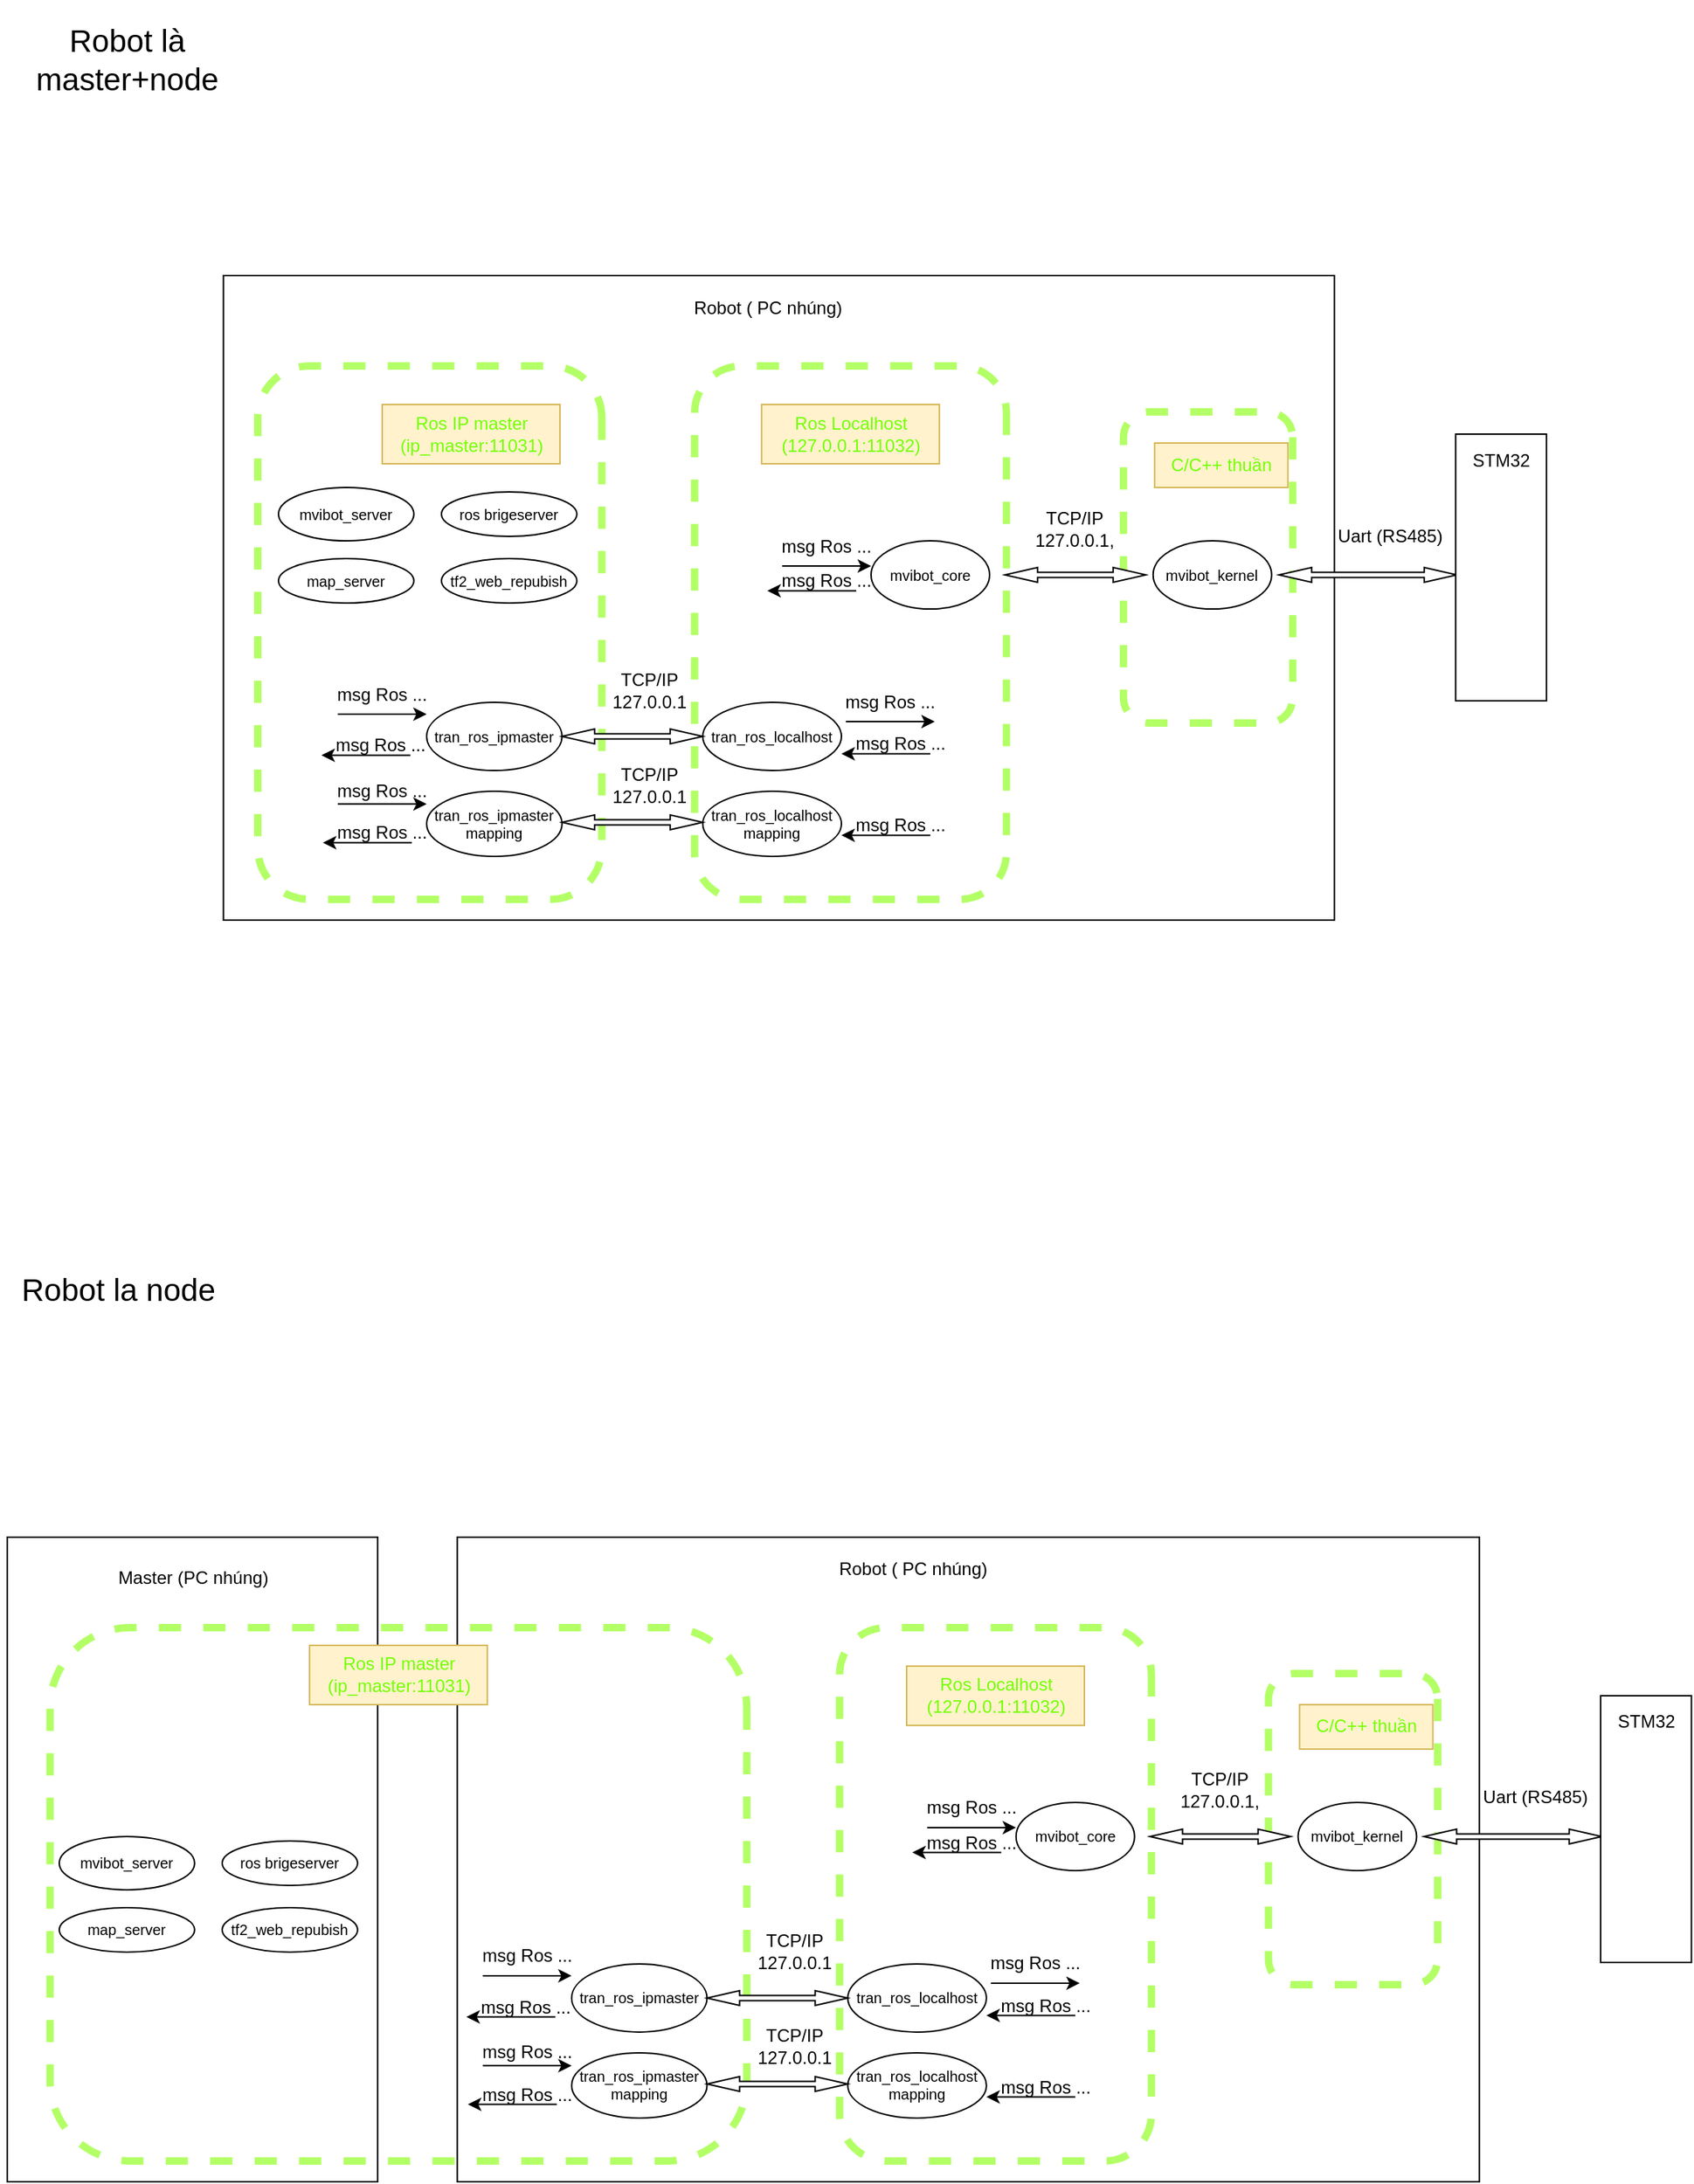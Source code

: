 <mxfile version="22.1.2" type="device" pages="2">
  <diagram id="C5RBs43oDa-KdzZeNtuy" name="Robot is master">
    <mxGraphModel dx="3405" dy="2108" grid="1" gridSize="10" guides="1" tooltips="1" connect="1" arrows="1" fold="1" page="1" pageScale="1" pageWidth="1169" pageHeight="827" math="0" shadow="0">
      <root>
        <mxCell id="WIyWlLk6GJQsqaUBKTNV-0" />
        <mxCell id="WIyWlLk6GJQsqaUBKTNV-1" parent="WIyWlLk6GJQsqaUBKTNV-0" />
        <mxCell id="A7DqoRrFrYl0_UbbP-JG-174" value="" style="rounded=0;whiteSpace=wrap;html=1;rotation=-90;movable=1;resizable=1;rotatable=1;deletable=1;editable=1;locked=0;connectable=1;" vertex="1" parent="WIyWlLk6GJQsqaUBKTNV-1">
          <mxGeometry x="-77.6" y="1139.97" width="435" height="250" as="geometry" />
        </mxCell>
        <mxCell id="A7DqoRrFrYl0_UbbP-JG-15" value="" style="rounded=0;whiteSpace=wrap;html=1;rotation=-90;movable=1;resizable=1;rotatable=1;deletable=1;editable=1;locked=0;connectable=1;" vertex="1" parent="WIyWlLk6GJQsqaUBKTNV-1">
          <mxGeometry x="318.29" y="38.53" width="435" height="749.94" as="geometry" />
        </mxCell>
        <mxCell id="Bcmlp1sPTo-DiIWaO48T-1" value="Robot ( PC nhúng)" style="text;html=1;align=center;verticalAlign=middle;resizable=0;points=[];autosize=1;strokeColor=none;fillColor=none;" parent="WIyWlLk6GJQsqaUBKTNV-1" vertex="1">
          <mxGeometry x="468" y="202.5" width="120" height="30" as="geometry" />
        </mxCell>
        <mxCell id="w5N3LSf2eEZXjczciKqp-0" value="" style="rounded=1;whiteSpace=wrap;html=1;strokeColor=#B3FF66;strokeWidth=5;dashed=1;rotation=90;" parent="WIyWlLk6GJQsqaUBKTNV-1" vertex="1">
          <mxGeometry x="404.13" y="331.75" width="360" height="210.5" as="geometry" />
        </mxCell>
        <mxCell id="w5N3LSf2eEZXjczciKqp-1" value="Ros Localhost&lt;br&gt;(127.0.0.1:11032)" style="text;html=1;align=center;verticalAlign=middle;resizable=0;points=[];autosize=1;strokeColor=#d6b656;fillColor=#fff2cc;fontColor=#73ff00;" parent="WIyWlLk6GJQsqaUBKTNV-1" vertex="1">
          <mxGeometry x="524.13" y="283" width="120" height="40" as="geometry" />
        </mxCell>
        <mxCell id="w5N3LSf2eEZXjczciKqp-2" value="tran_ros_localhost" style="ellipse;whiteSpace=wrap;html=1;fontSize=10;" parent="WIyWlLk6GJQsqaUBKTNV-1" vertex="1">
          <mxGeometry x="484.38" y="484" width="93.62" height="46" as="geometry" />
        </mxCell>
        <mxCell id="A7DqoRrFrYl0_UbbP-JG-0" value="mvibot_core" style="ellipse;whiteSpace=wrap;html=1;fontSize=10;" vertex="1" parent="WIyWlLk6GJQsqaUBKTNV-1">
          <mxGeometry x="598" y="375" width="80" height="46" as="geometry" />
        </mxCell>
        <mxCell id="A7DqoRrFrYl0_UbbP-JG-1" value="" style="rounded=1;whiteSpace=wrap;html=1;strokeColor=#B3FF66;strokeWidth=5;dashed=1;rotation=90;" vertex="1" parent="WIyWlLk6GJQsqaUBKTNV-1">
          <mxGeometry x="720.51" y="335.87" width="210" height="114.25" as="geometry" />
        </mxCell>
        <mxCell id="A7DqoRrFrYl0_UbbP-JG-2" value="mvibot_kernel" style="ellipse;whiteSpace=wrap;html=1;fontSize=10;" vertex="1" parent="WIyWlLk6GJQsqaUBKTNV-1">
          <mxGeometry x="788.38" y="375" width="80" height="46" as="geometry" />
        </mxCell>
        <mxCell id="A7DqoRrFrYl0_UbbP-JG-3" value="C/C++ thuần" style="text;html=1;align=center;verticalAlign=middle;resizable=0;points=[];autosize=1;strokeColor=#d6b656;fillColor=#fff2cc;fontColor=#73ff00;" vertex="1" parent="WIyWlLk6GJQsqaUBKTNV-1">
          <mxGeometry x="789.38" y="309" width="90" height="30" as="geometry" />
        </mxCell>
        <mxCell id="A7DqoRrFrYl0_UbbP-JG-4" value="" style="html=1;shadow=0;dashed=0;align=center;verticalAlign=middle;shape=mxgraph.arrows2.twoWayArrow;dy=0.65;dx=22;" vertex="1" parent="WIyWlLk6GJQsqaUBKTNV-1">
          <mxGeometry x="688.38" y="393" width="95" height="10" as="geometry" />
        </mxCell>
        <mxCell id="A7DqoRrFrYl0_UbbP-JG-6" value="TCP/IP&lt;br&gt;127.0.0.1," style="text;html=1;align=center;verticalAlign=middle;resizable=0;points=[];autosize=1;strokeColor=none;fillColor=none;" vertex="1" parent="WIyWlLk6GJQsqaUBKTNV-1">
          <mxGeometry x="695.38" y="347" width="80" height="40" as="geometry" />
        </mxCell>
        <mxCell id="A7DqoRrFrYl0_UbbP-JG-7" value="" style="html=1;shadow=0;dashed=0;align=center;verticalAlign=middle;shape=mxgraph.arrows2.twoWayArrow;dy=0.65;dx=22;" vertex="1" parent="WIyWlLk6GJQsqaUBKTNV-1">
          <mxGeometry x="873.38" y="393" width="120" height="10" as="geometry" />
        </mxCell>
        <mxCell id="A7DqoRrFrYl0_UbbP-JG-9" value="Uart (RS485)" style="text;html=1;align=center;verticalAlign=middle;resizable=0;points=[];autosize=1;strokeColor=none;fillColor=none;" vertex="1" parent="WIyWlLk6GJQsqaUBKTNV-1">
          <mxGeometry x="903.38" y="357" width="90" height="30" as="geometry" />
        </mxCell>
        <mxCell id="A7DqoRrFrYl0_UbbP-JG-11" value="" style="rounded=0;whiteSpace=wrap;html=1;rotation=-90;" vertex="1" parent="WIyWlLk6GJQsqaUBKTNV-1">
          <mxGeometry x="933.26" y="362.36" width="180" height="61.26" as="geometry" />
        </mxCell>
        <mxCell id="A7DqoRrFrYl0_UbbP-JG-10" value="STM32" style="text;html=1;align=center;verticalAlign=middle;resizable=0;points=[];autosize=1;strokeColor=none;fillColor=none;" vertex="1" parent="WIyWlLk6GJQsqaUBKTNV-1">
          <mxGeometry x="993.26" y="305.87" width="60" height="30" as="geometry" />
        </mxCell>
        <mxCell id="A7DqoRrFrYl0_UbbP-JG-17" value="" style="rounded=1;whiteSpace=wrap;html=1;strokeColor=#B3FF66;strokeWidth=5;dashed=1;rotation=90;" vertex="1" parent="WIyWlLk6GJQsqaUBKTNV-1">
          <mxGeometry x="120.13" y="320.88" width="360" height="232.25" as="geometry" />
        </mxCell>
        <mxCell id="A7DqoRrFrYl0_UbbP-JG-18" value="Ros IP master&lt;br&gt;(ip_master:11031)" style="text;html=1;align=center;verticalAlign=middle;resizable=0;points=[];autosize=1;strokeColor=#d6b656;fillColor=#fff2cc;fontColor=#73ff00;" vertex="1" parent="WIyWlLk6GJQsqaUBKTNV-1">
          <mxGeometry x="268" y="283" width="120" height="40" as="geometry" />
        </mxCell>
        <mxCell id="A7DqoRrFrYl0_UbbP-JG-19" value="tran_ros_ipmaster" style="ellipse;whiteSpace=wrap;html=1;fontSize=10;" vertex="1" parent="WIyWlLk6GJQsqaUBKTNV-1">
          <mxGeometry x="298" y="484" width="91.38" height="46" as="geometry" />
        </mxCell>
        <mxCell id="A7DqoRrFrYl0_UbbP-JG-20" value="" style="html=1;shadow=0;dashed=0;align=center;verticalAlign=middle;shape=mxgraph.arrows2.twoWayArrow;dy=0.65;dx=22;" vertex="1" parent="WIyWlLk6GJQsqaUBKTNV-1">
          <mxGeometry x="389.38" y="502" width="95" height="10" as="geometry" />
        </mxCell>
        <mxCell id="A7DqoRrFrYl0_UbbP-JG-21" value="TCP/IP&lt;br&gt;127.0.0.1" style="text;html=1;align=center;verticalAlign=middle;resizable=0;points=[];autosize=1;strokeColor=none;fillColor=none;" vertex="1" parent="WIyWlLk6GJQsqaUBKTNV-1">
          <mxGeometry x="413" y="456" width="70" height="40" as="geometry" />
        </mxCell>
        <mxCell id="A7DqoRrFrYl0_UbbP-JG-25" value="tran_ros_localhost&lt;br&gt;mapping" style="ellipse;whiteSpace=wrap;html=1;fontSize=10;" vertex="1" parent="WIyWlLk6GJQsqaUBKTNV-1">
          <mxGeometry x="484.38" y="544" width="93.62" height="44" as="geometry" />
        </mxCell>
        <mxCell id="A7DqoRrFrYl0_UbbP-JG-26" value="tran_ros_ipmaster&lt;br&gt;mapping" style="ellipse;whiteSpace=wrap;html=1;fontSize=10;" vertex="1" parent="WIyWlLk6GJQsqaUBKTNV-1">
          <mxGeometry x="298" y="544" width="91.38" height="44" as="geometry" />
        </mxCell>
        <mxCell id="A7DqoRrFrYl0_UbbP-JG-27" value="" style="html=1;shadow=0;dashed=0;align=center;verticalAlign=middle;shape=mxgraph.arrows2.twoWayArrow;dy=0.65;dx=22;" vertex="1" parent="WIyWlLk6GJQsqaUBKTNV-1">
          <mxGeometry x="389.38" y="560" width="95" height="10" as="geometry" />
        </mxCell>
        <mxCell id="A7DqoRrFrYl0_UbbP-JG-28" value="TCP/IP&lt;br&gt;127.0.0.1" style="text;html=1;align=center;verticalAlign=middle;resizable=0;points=[];autosize=1;strokeColor=none;fillColor=none;" vertex="1" parent="WIyWlLk6GJQsqaUBKTNV-1">
          <mxGeometry x="413" y="520" width="70" height="40" as="geometry" />
        </mxCell>
        <mxCell id="A7DqoRrFrYl0_UbbP-JG-29" value="mvibot_server" style="ellipse;whiteSpace=wrap;html=1;fontSize=10;" vertex="1" parent="WIyWlLk6GJQsqaUBKTNV-1">
          <mxGeometry x="198" y="339" width="91.38" height="36" as="geometry" />
        </mxCell>
        <mxCell id="A7DqoRrFrYl0_UbbP-JG-30" value="map_server" style="ellipse;whiteSpace=wrap;html=1;fontSize=10;" vertex="1" parent="WIyWlLk6GJQsqaUBKTNV-1">
          <mxGeometry x="198" y="387" width="91.38" height="30" as="geometry" />
        </mxCell>
        <mxCell id="A7DqoRrFrYl0_UbbP-JG-32" value="tf2_web_repubish" style="ellipse;whiteSpace=wrap;html=1;fontSize=10;" vertex="1" parent="WIyWlLk6GJQsqaUBKTNV-1">
          <mxGeometry x="308" y="387" width="91.38" height="30" as="geometry" />
        </mxCell>
        <mxCell id="A7DqoRrFrYl0_UbbP-JG-33" value="ros brigeserver" style="ellipse;whiteSpace=wrap;html=1;fontSize=10;" vertex="1" parent="WIyWlLk6GJQsqaUBKTNV-1">
          <mxGeometry x="308" y="342" width="91.38" height="30" as="geometry" />
        </mxCell>
        <mxCell id="A7DqoRrFrYl0_UbbP-JG-65" value="" style="group;fontColor=#004C99;fillColor=none;" vertex="1" connectable="0" parent="WIyWlLk6GJQsqaUBKTNV-1">
          <mxGeometry x="228" y="464" width="80" height="30" as="geometry" />
        </mxCell>
        <mxCell id="A7DqoRrFrYl0_UbbP-JG-66" value="" style="endArrow=classic;html=1;rounded=0;" edge="1" parent="A7DqoRrFrYl0_UbbP-JG-65">
          <mxGeometry width="50" height="50" relative="1" as="geometry">
            <mxPoint x="10" y="28" as="sourcePoint" />
            <mxPoint x="70" y="28" as="targetPoint" />
          </mxGeometry>
        </mxCell>
        <mxCell id="A7DqoRrFrYl0_UbbP-JG-67" value="msg Ros ..." style="text;html=1;strokeColor=none;fillColor=none;align=center;verticalAlign=middle;whiteSpace=wrap;rounded=0;" vertex="1" parent="A7DqoRrFrYl0_UbbP-JG-65">
          <mxGeometry width="80" height="30" as="geometry" />
        </mxCell>
        <mxCell id="A7DqoRrFrYl0_UbbP-JG-68" value="" style="group;fontColor=#004C99;" vertex="1" connectable="0" parent="WIyWlLk6GJQsqaUBKTNV-1">
          <mxGeometry x="228" y="534" width="80" height="20" as="geometry" />
        </mxCell>
        <mxCell id="A7DqoRrFrYl0_UbbP-JG-69" value="" style="endArrow=classic;html=1;rounded=0;" edge="1" parent="A7DqoRrFrYl0_UbbP-JG-68">
          <mxGeometry width="50" height="50" relative="1" as="geometry">
            <mxPoint x="10" y="18.667" as="sourcePoint" />
            <mxPoint x="70" y="18.667" as="targetPoint" />
          </mxGeometry>
        </mxCell>
        <mxCell id="A7DqoRrFrYl0_UbbP-JG-70" value="msg Ros ..." style="text;html=1;strokeColor=none;fillColor=none;align=center;verticalAlign=middle;whiteSpace=wrap;rounded=0;" vertex="1" parent="A7DqoRrFrYl0_UbbP-JG-68">
          <mxGeometry width="80" height="20" as="geometry" />
        </mxCell>
        <mxCell id="A7DqoRrFrYl0_UbbP-JG-71" value="" style="group;fontColor=#004C99;" vertex="1" connectable="0" parent="WIyWlLk6GJQsqaUBKTNV-1">
          <mxGeometry x="528" y="364" width="80" height="30" as="geometry" />
        </mxCell>
        <mxCell id="A7DqoRrFrYl0_UbbP-JG-72" value="" style="endArrow=classic;html=1;rounded=0;" edge="1" parent="A7DqoRrFrYl0_UbbP-JG-71">
          <mxGeometry width="50" height="50" relative="1" as="geometry">
            <mxPoint x="10" y="28" as="sourcePoint" />
            <mxPoint x="70" y="28" as="targetPoint" />
          </mxGeometry>
        </mxCell>
        <mxCell id="A7DqoRrFrYl0_UbbP-JG-73" value="msg Ros ..." style="text;html=1;strokeColor=none;fillColor=none;align=center;verticalAlign=middle;whiteSpace=wrap;rounded=0;" vertex="1" parent="A7DqoRrFrYl0_UbbP-JG-71">
          <mxGeometry width="80" height="30" as="geometry" />
        </mxCell>
        <mxCell id="A7DqoRrFrYl0_UbbP-JG-74" value="" style="group;fontColor=#004C99;" vertex="1" connectable="0" parent="WIyWlLk6GJQsqaUBKTNV-1">
          <mxGeometry x="571" y="469" width="80" height="30" as="geometry" />
        </mxCell>
        <mxCell id="A7DqoRrFrYl0_UbbP-JG-75" value="" style="endArrow=classic;html=1;rounded=0;" edge="1" parent="A7DqoRrFrYl0_UbbP-JG-74">
          <mxGeometry width="50" height="50" relative="1" as="geometry">
            <mxPoint x="10" y="28" as="sourcePoint" />
            <mxPoint x="70" y="28" as="targetPoint" />
          </mxGeometry>
        </mxCell>
        <mxCell id="A7DqoRrFrYl0_UbbP-JG-76" value="msg Ros ..." style="text;html=1;strokeColor=none;fillColor=none;align=center;verticalAlign=middle;whiteSpace=wrap;rounded=0;" vertex="1" parent="A7DqoRrFrYl0_UbbP-JG-74">
          <mxGeometry width="80" height="30" as="geometry" />
        </mxCell>
        <mxCell id="A7DqoRrFrYl0_UbbP-JG-89" value="" style="group" vertex="1" connectable="0" parent="WIyWlLk6GJQsqaUBKTNV-1">
          <mxGeometry x="518" y="394" width="90" height="30" as="geometry" />
        </mxCell>
        <mxCell id="A7DqoRrFrYl0_UbbP-JG-90" value="" style="group;rotation=-180;" vertex="1" connectable="0" parent="A7DqoRrFrYl0_UbbP-JG-89">
          <mxGeometry y="13.636" width="80" height="16.364" as="geometry" />
        </mxCell>
        <mxCell id="A7DqoRrFrYl0_UbbP-JG-91" value="" style="endArrow=classic;html=1;rounded=0;" edge="1" parent="A7DqoRrFrYl0_UbbP-JG-90">
          <mxGeometry width="50" height="50" relative="1" as="geometry">
            <mxPoint x="70" y="1.091" as="sourcePoint" />
            <mxPoint x="10" y="1.091" as="targetPoint" />
          </mxGeometry>
        </mxCell>
        <mxCell id="A7DqoRrFrYl0_UbbP-JG-92" value="msg Ros ..." style="text;html=1;strokeColor=none;fillColor=none;align=center;verticalAlign=middle;whiteSpace=wrap;rounded=0;" vertex="1" parent="A7DqoRrFrYl0_UbbP-JG-89">
          <mxGeometry x="10" width="80" height="16.364" as="geometry" />
        </mxCell>
        <mxCell id="A7DqoRrFrYl0_UbbP-JG-93" value="" style="group" vertex="1" connectable="0" parent="WIyWlLk6GJQsqaUBKTNV-1">
          <mxGeometry x="568" y="504" width="90" height="30" as="geometry" />
        </mxCell>
        <mxCell id="A7DqoRrFrYl0_UbbP-JG-94" value="" style="group;rotation=-180;" vertex="1" connectable="0" parent="A7DqoRrFrYl0_UbbP-JG-93">
          <mxGeometry y="13.636" width="80" height="16.364" as="geometry" />
        </mxCell>
        <mxCell id="A7DqoRrFrYl0_UbbP-JG-95" value="" style="endArrow=classic;html=1;rounded=0;" edge="1" parent="A7DqoRrFrYl0_UbbP-JG-94">
          <mxGeometry width="50" height="50" relative="1" as="geometry">
            <mxPoint x="70" y="1.091" as="sourcePoint" />
            <mxPoint x="10" y="1.091" as="targetPoint" />
          </mxGeometry>
        </mxCell>
        <mxCell id="A7DqoRrFrYl0_UbbP-JG-96" value="msg Ros ..." style="text;html=1;strokeColor=none;fillColor=none;align=center;verticalAlign=middle;whiteSpace=wrap;rounded=0;" vertex="1" parent="A7DqoRrFrYl0_UbbP-JG-93">
          <mxGeometry x="10" width="80" height="16.364" as="geometry" />
        </mxCell>
        <mxCell id="A7DqoRrFrYl0_UbbP-JG-97" value="" style="group" vertex="1" connectable="0" parent="WIyWlLk6GJQsqaUBKTNV-1">
          <mxGeometry x="568" y="559" width="90" height="30" as="geometry" />
        </mxCell>
        <mxCell id="A7DqoRrFrYl0_UbbP-JG-98" value="" style="group;rotation=-180;" vertex="1" connectable="0" parent="A7DqoRrFrYl0_UbbP-JG-97">
          <mxGeometry y="13.636" width="80" height="16.364" as="geometry" />
        </mxCell>
        <mxCell id="A7DqoRrFrYl0_UbbP-JG-99" value="" style="endArrow=classic;html=1;rounded=0;" edge="1" parent="A7DqoRrFrYl0_UbbP-JG-98">
          <mxGeometry width="50" height="50" relative="1" as="geometry">
            <mxPoint x="70" y="1.091" as="sourcePoint" />
            <mxPoint x="10" y="1.091" as="targetPoint" />
          </mxGeometry>
        </mxCell>
        <mxCell id="A7DqoRrFrYl0_UbbP-JG-100" value="msg Ros ..." style="text;html=1;strokeColor=none;fillColor=none;align=center;verticalAlign=middle;whiteSpace=wrap;rounded=0;" vertex="1" parent="A7DqoRrFrYl0_UbbP-JG-97">
          <mxGeometry x="10" width="80" height="16.364" as="geometry" />
        </mxCell>
        <mxCell id="A7DqoRrFrYl0_UbbP-JG-101" value="" style="group" vertex="1" connectable="0" parent="WIyWlLk6GJQsqaUBKTNV-1">
          <mxGeometry x="218" y="564" width="90" height="30" as="geometry" />
        </mxCell>
        <mxCell id="A7DqoRrFrYl0_UbbP-JG-102" value="" style="group;rotation=-180;" vertex="1" connectable="0" parent="A7DqoRrFrYl0_UbbP-JG-101">
          <mxGeometry y="13.636" width="80" height="16.364" as="geometry" />
        </mxCell>
        <mxCell id="A7DqoRrFrYl0_UbbP-JG-103" value="" style="endArrow=classic;html=1;rounded=0;" edge="1" parent="A7DqoRrFrYl0_UbbP-JG-102">
          <mxGeometry width="50" height="50" relative="1" as="geometry">
            <mxPoint x="70" y="1.091" as="sourcePoint" />
            <mxPoint x="10" y="1.091" as="targetPoint" />
          </mxGeometry>
        </mxCell>
        <mxCell id="A7DqoRrFrYl0_UbbP-JG-104" value="msg Ros ..." style="text;html=1;strokeColor=none;fillColor=none;align=center;verticalAlign=middle;whiteSpace=wrap;rounded=0;" vertex="1" parent="A7DqoRrFrYl0_UbbP-JG-101">
          <mxGeometry x="10" width="80" height="16.364" as="geometry" />
        </mxCell>
        <mxCell id="A7DqoRrFrYl0_UbbP-JG-105" value="" style="group" vertex="1" connectable="0" parent="WIyWlLk6GJQsqaUBKTNV-1">
          <mxGeometry x="217" y="505" width="90" height="30" as="geometry" />
        </mxCell>
        <mxCell id="A7DqoRrFrYl0_UbbP-JG-106" value="" style="group;rotation=-180;" vertex="1" connectable="0" parent="A7DqoRrFrYl0_UbbP-JG-105">
          <mxGeometry y="13.636" width="80" height="16.364" as="geometry" />
        </mxCell>
        <mxCell id="A7DqoRrFrYl0_UbbP-JG-107" value="" style="endArrow=classic;html=1;rounded=0;" edge="1" parent="A7DqoRrFrYl0_UbbP-JG-106">
          <mxGeometry width="50" height="50" relative="1" as="geometry">
            <mxPoint x="70" y="1.091" as="sourcePoint" />
            <mxPoint x="10" y="1.091" as="targetPoint" />
          </mxGeometry>
        </mxCell>
        <mxCell id="A7DqoRrFrYl0_UbbP-JG-108" value="msg Ros ..." style="text;html=1;strokeColor=none;fillColor=none;align=center;verticalAlign=middle;whiteSpace=wrap;rounded=0;" vertex="1" parent="A7DqoRrFrYl0_UbbP-JG-105">
          <mxGeometry x="10" width="80" height="16.364" as="geometry" />
        </mxCell>
        <mxCell id="A7DqoRrFrYl0_UbbP-JG-109" value="" style="rounded=0;whiteSpace=wrap;html=1;rotation=-90;movable=1;resizable=1;rotatable=1;deletable=1;editable=1;locked=0;connectable=1;" vertex="1" parent="WIyWlLk6GJQsqaUBKTNV-1">
          <mxGeometry x="446.16" y="920" width="435" height="689.94" as="geometry" />
        </mxCell>
        <mxCell id="A7DqoRrFrYl0_UbbP-JG-110" value="Robot ( PC nhúng)" style="text;html=1;align=center;verticalAlign=middle;resizable=0;points=[];autosize=1;strokeColor=none;fillColor=none;" vertex="1" parent="WIyWlLk6GJQsqaUBKTNV-1">
          <mxGeometry x="565.87" y="1053.97" width="120" height="30" as="geometry" />
        </mxCell>
        <mxCell id="A7DqoRrFrYl0_UbbP-JG-111" value="" style="rounded=1;whiteSpace=wrap;html=1;strokeColor=#B3FF66;strokeWidth=5;dashed=1;rotation=90;" vertex="1" parent="WIyWlLk6GJQsqaUBKTNV-1">
          <mxGeometry x="502" y="1183.22" width="360" height="210.5" as="geometry" />
        </mxCell>
        <mxCell id="A7DqoRrFrYl0_UbbP-JG-112" value="Ros Localhost&lt;br&gt;(127.0.0.1:11032)" style="text;html=1;align=center;verticalAlign=middle;resizable=0;points=[];autosize=1;strokeColor=#d6b656;fillColor=#fff2cc;fontColor=#73ff00;" vertex="1" parent="WIyWlLk6GJQsqaUBKTNV-1">
          <mxGeometry x="622.0" y="1134.47" width="120" height="40" as="geometry" />
        </mxCell>
        <mxCell id="A7DqoRrFrYl0_UbbP-JG-113" value="tran_ros_localhost" style="ellipse;whiteSpace=wrap;html=1;fontSize=10;" vertex="1" parent="WIyWlLk6GJQsqaUBKTNV-1">
          <mxGeometry x="582.25" y="1335.47" width="93.62" height="46" as="geometry" />
        </mxCell>
        <mxCell id="A7DqoRrFrYl0_UbbP-JG-114" value="mvibot_core" style="ellipse;whiteSpace=wrap;html=1;fontSize=10;" vertex="1" parent="WIyWlLk6GJQsqaUBKTNV-1">
          <mxGeometry x="695.87" y="1226.47" width="80" height="46" as="geometry" />
        </mxCell>
        <mxCell id="A7DqoRrFrYl0_UbbP-JG-115" value="" style="rounded=1;whiteSpace=wrap;html=1;strokeColor=#B3FF66;strokeWidth=5;dashed=1;rotation=90;" vertex="1" parent="WIyWlLk6GJQsqaUBKTNV-1">
          <mxGeometry x="818.38" y="1187.34" width="210" height="114.25" as="geometry" />
        </mxCell>
        <mxCell id="A7DqoRrFrYl0_UbbP-JG-116" value="mvibot_kernel" style="ellipse;whiteSpace=wrap;html=1;fontSize=10;" vertex="1" parent="WIyWlLk6GJQsqaUBKTNV-1">
          <mxGeometry x="886.25" y="1226.47" width="80" height="46" as="geometry" />
        </mxCell>
        <mxCell id="A7DqoRrFrYl0_UbbP-JG-117" value="C/C++ thuần" style="text;html=1;align=center;verticalAlign=middle;resizable=0;points=[];autosize=1;strokeColor=#d6b656;fillColor=#fff2cc;fontColor=#73ff00;" vertex="1" parent="WIyWlLk6GJQsqaUBKTNV-1">
          <mxGeometry x="887.25" y="1160.47" width="90" height="30" as="geometry" />
        </mxCell>
        <mxCell id="A7DqoRrFrYl0_UbbP-JG-118" value="" style="html=1;shadow=0;dashed=0;align=center;verticalAlign=middle;shape=mxgraph.arrows2.twoWayArrow;dy=0.65;dx=22;" vertex="1" parent="WIyWlLk6GJQsqaUBKTNV-1">
          <mxGeometry x="786.25" y="1244.47" width="95" height="10" as="geometry" />
        </mxCell>
        <mxCell id="A7DqoRrFrYl0_UbbP-JG-119" value="TCP/IP&lt;br&gt;127.0.0.1," style="text;html=1;align=center;verticalAlign=middle;resizable=0;points=[];autosize=1;strokeColor=none;fillColor=none;" vertex="1" parent="WIyWlLk6GJQsqaUBKTNV-1">
          <mxGeometry x="793.25" y="1198.47" width="80" height="40" as="geometry" />
        </mxCell>
        <mxCell id="A7DqoRrFrYl0_UbbP-JG-120" value="" style="html=1;shadow=0;dashed=0;align=center;verticalAlign=middle;shape=mxgraph.arrows2.twoWayArrow;dy=0.65;dx=22;" vertex="1" parent="WIyWlLk6GJQsqaUBKTNV-1">
          <mxGeometry x="971.25" y="1244.47" width="120" height="10" as="geometry" />
        </mxCell>
        <mxCell id="A7DqoRrFrYl0_UbbP-JG-121" value="Uart (RS485)" style="text;html=1;align=center;verticalAlign=middle;resizable=0;points=[];autosize=1;strokeColor=none;fillColor=none;" vertex="1" parent="WIyWlLk6GJQsqaUBKTNV-1">
          <mxGeometry x="1001.25" y="1208.47" width="90" height="30" as="geometry" />
        </mxCell>
        <mxCell id="A7DqoRrFrYl0_UbbP-JG-122" value="" style="rounded=0;whiteSpace=wrap;html=1;rotation=-90;" vertex="1" parent="WIyWlLk6GJQsqaUBKTNV-1">
          <mxGeometry x="1031.13" y="1213.83" width="180" height="61.26" as="geometry" />
        </mxCell>
        <mxCell id="A7DqoRrFrYl0_UbbP-JG-123" value="STM32" style="text;html=1;align=center;verticalAlign=middle;resizable=0;points=[];autosize=1;strokeColor=none;fillColor=none;" vertex="1" parent="WIyWlLk6GJQsqaUBKTNV-1">
          <mxGeometry x="1091.13" y="1157.34" width="60" height="30" as="geometry" />
        </mxCell>
        <mxCell id="A7DqoRrFrYl0_UbbP-JG-124" value="" style="rounded=1;whiteSpace=wrap;html=1;strokeColor=#B3FF66;strokeWidth=5;dashed=1;rotation=90;fillColor=none;" vertex="1" parent="WIyWlLk6GJQsqaUBKTNV-1">
          <mxGeometry x="98.95" y="1053.3" width="360" height="470.35" as="geometry" />
        </mxCell>
        <mxCell id="A7DqoRrFrYl0_UbbP-JG-125" value="Ros IP master&lt;br&gt;(ip_master:11031)" style="text;html=1;align=center;verticalAlign=middle;resizable=0;points=[];autosize=1;strokeColor=#d6b656;fillColor=#fff2cc;fontColor=#73ff00;" vertex="1" parent="WIyWlLk6GJQsqaUBKTNV-1">
          <mxGeometry x="218.95" y="1120.47" width="120" height="40" as="geometry" />
        </mxCell>
        <mxCell id="A7DqoRrFrYl0_UbbP-JG-126" value="tran_ros_ipmaster" style="ellipse;whiteSpace=wrap;html=1;fontSize=10;" vertex="1" parent="WIyWlLk6GJQsqaUBKTNV-1">
          <mxGeometry x="395.87" y="1335.47" width="91.38" height="46" as="geometry" />
        </mxCell>
        <mxCell id="A7DqoRrFrYl0_UbbP-JG-127" value="" style="html=1;shadow=0;dashed=0;align=center;verticalAlign=middle;shape=mxgraph.arrows2.twoWayArrow;dy=0.65;dx=22;" vertex="1" parent="WIyWlLk6GJQsqaUBKTNV-1">
          <mxGeometry x="487.25" y="1353.47" width="95" height="10" as="geometry" />
        </mxCell>
        <mxCell id="A7DqoRrFrYl0_UbbP-JG-128" value="TCP/IP&lt;br&gt;127.0.0.1" style="text;html=1;align=center;verticalAlign=middle;resizable=0;points=[];autosize=1;strokeColor=none;fillColor=none;" vertex="1" parent="WIyWlLk6GJQsqaUBKTNV-1">
          <mxGeometry x="510.87" y="1307.47" width="70" height="40" as="geometry" />
        </mxCell>
        <mxCell id="A7DqoRrFrYl0_UbbP-JG-129" value="tran_ros_localhost&lt;br&gt;mapping" style="ellipse;whiteSpace=wrap;html=1;fontSize=10;" vertex="1" parent="WIyWlLk6GJQsqaUBKTNV-1">
          <mxGeometry x="582.25" y="1395.47" width="93.62" height="44" as="geometry" />
        </mxCell>
        <mxCell id="A7DqoRrFrYl0_UbbP-JG-130" value="tran_ros_ipmaster&lt;br&gt;mapping" style="ellipse;whiteSpace=wrap;html=1;fontSize=10;" vertex="1" parent="WIyWlLk6GJQsqaUBKTNV-1">
          <mxGeometry x="395.87" y="1395.47" width="91.38" height="44" as="geometry" />
        </mxCell>
        <mxCell id="A7DqoRrFrYl0_UbbP-JG-131" value="" style="html=1;shadow=0;dashed=0;align=center;verticalAlign=middle;shape=mxgraph.arrows2.twoWayArrow;dy=0.65;dx=22;" vertex="1" parent="WIyWlLk6GJQsqaUBKTNV-1">
          <mxGeometry x="487.25" y="1411.47" width="95" height="10" as="geometry" />
        </mxCell>
        <mxCell id="A7DqoRrFrYl0_UbbP-JG-132" value="TCP/IP&lt;br&gt;127.0.0.1" style="text;html=1;align=center;verticalAlign=middle;resizable=0;points=[];autosize=1;strokeColor=none;fillColor=none;" vertex="1" parent="WIyWlLk6GJQsqaUBKTNV-1">
          <mxGeometry x="510.87" y="1371.47" width="70" height="40" as="geometry" />
        </mxCell>
        <mxCell id="A7DqoRrFrYl0_UbbP-JG-137" value="" style="group;fontColor=#004C99;fillColor=none;" vertex="1" connectable="0" parent="WIyWlLk6GJQsqaUBKTNV-1">
          <mxGeometry x="325.87" y="1315.47" width="80" height="30" as="geometry" />
        </mxCell>
        <mxCell id="A7DqoRrFrYl0_UbbP-JG-138" value="" style="endArrow=classic;html=1;rounded=0;" edge="1" parent="A7DqoRrFrYl0_UbbP-JG-137">
          <mxGeometry width="50" height="50" relative="1" as="geometry">
            <mxPoint x="10" y="28" as="sourcePoint" />
            <mxPoint x="70" y="28" as="targetPoint" />
          </mxGeometry>
        </mxCell>
        <mxCell id="A7DqoRrFrYl0_UbbP-JG-139" value="msg Ros ..." style="text;html=1;strokeColor=none;fillColor=none;align=center;verticalAlign=middle;whiteSpace=wrap;rounded=0;" vertex="1" parent="A7DqoRrFrYl0_UbbP-JG-137">
          <mxGeometry width="80" height="30" as="geometry" />
        </mxCell>
        <mxCell id="A7DqoRrFrYl0_UbbP-JG-140" value="" style="group;fontColor=#004C99;" vertex="1" connectable="0" parent="WIyWlLk6GJQsqaUBKTNV-1">
          <mxGeometry x="325.87" y="1385.47" width="80" height="20" as="geometry" />
        </mxCell>
        <mxCell id="A7DqoRrFrYl0_UbbP-JG-141" value="" style="endArrow=classic;html=1;rounded=0;" edge="1" parent="A7DqoRrFrYl0_UbbP-JG-140">
          <mxGeometry width="50" height="50" relative="1" as="geometry">
            <mxPoint x="10" y="18.667" as="sourcePoint" />
            <mxPoint x="70" y="18.667" as="targetPoint" />
          </mxGeometry>
        </mxCell>
        <mxCell id="A7DqoRrFrYl0_UbbP-JG-142" value="msg Ros ..." style="text;html=1;strokeColor=none;fillColor=none;align=center;verticalAlign=middle;whiteSpace=wrap;rounded=0;" vertex="1" parent="A7DqoRrFrYl0_UbbP-JG-140">
          <mxGeometry width="80" height="20" as="geometry" />
        </mxCell>
        <mxCell id="A7DqoRrFrYl0_UbbP-JG-143" value="" style="group;fontColor=#004C99;" vertex="1" connectable="0" parent="WIyWlLk6GJQsqaUBKTNV-1">
          <mxGeometry x="625.87" y="1215.47" width="80" height="30" as="geometry" />
        </mxCell>
        <mxCell id="A7DqoRrFrYl0_UbbP-JG-144" value="" style="endArrow=classic;html=1;rounded=0;" edge="1" parent="A7DqoRrFrYl0_UbbP-JG-143">
          <mxGeometry width="50" height="50" relative="1" as="geometry">
            <mxPoint x="10" y="28" as="sourcePoint" />
            <mxPoint x="70" y="28" as="targetPoint" />
          </mxGeometry>
        </mxCell>
        <mxCell id="A7DqoRrFrYl0_UbbP-JG-145" value="msg Ros ..." style="text;html=1;strokeColor=none;fillColor=none;align=center;verticalAlign=middle;whiteSpace=wrap;rounded=0;" vertex="1" parent="A7DqoRrFrYl0_UbbP-JG-143">
          <mxGeometry width="80" height="30" as="geometry" />
        </mxCell>
        <mxCell id="A7DqoRrFrYl0_UbbP-JG-146" value="" style="group;fontColor=#004C99;" vertex="1" connectable="0" parent="WIyWlLk6GJQsqaUBKTNV-1">
          <mxGeometry x="668.87" y="1320.47" width="80" height="30" as="geometry" />
        </mxCell>
        <mxCell id="A7DqoRrFrYl0_UbbP-JG-147" value="" style="endArrow=classic;html=1;rounded=0;" edge="1" parent="A7DqoRrFrYl0_UbbP-JG-146">
          <mxGeometry width="50" height="50" relative="1" as="geometry">
            <mxPoint x="10" y="28" as="sourcePoint" />
            <mxPoint x="70" y="28" as="targetPoint" />
          </mxGeometry>
        </mxCell>
        <mxCell id="A7DqoRrFrYl0_UbbP-JG-148" value="msg Ros ..." style="text;html=1;strokeColor=none;fillColor=none;align=center;verticalAlign=middle;whiteSpace=wrap;rounded=0;" vertex="1" parent="A7DqoRrFrYl0_UbbP-JG-146">
          <mxGeometry width="80" height="30" as="geometry" />
        </mxCell>
        <mxCell id="A7DqoRrFrYl0_UbbP-JG-149" value="" style="group" vertex="1" connectable="0" parent="WIyWlLk6GJQsqaUBKTNV-1">
          <mxGeometry x="615.87" y="1245.47" width="90" height="30" as="geometry" />
        </mxCell>
        <mxCell id="A7DqoRrFrYl0_UbbP-JG-150" value="" style="group;rotation=-180;" vertex="1" connectable="0" parent="A7DqoRrFrYl0_UbbP-JG-149">
          <mxGeometry y="13.636" width="80" height="16.364" as="geometry" />
        </mxCell>
        <mxCell id="A7DqoRrFrYl0_UbbP-JG-151" value="" style="endArrow=classic;html=1;rounded=0;" edge="1" parent="A7DqoRrFrYl0_UbbP-JG-150">
          <mxGeometry width="50" height="50" relative="1" as="geometry">
            <mxPoint x="70" y="1.091" as="sourcePoint" />
            <mxPoint x="10" y="1.091" as="targetPoint" />
          </mxGeometry>
        </mxCell>
        <mxCell id="A7DqoRrFrYl0_UbbP-JG-152" value="msg Ros ..." style="text;html=1;strokeColor=none;fillColor=none;align=center;verticalAlign=middle;whiteSpace=wrap;rounded=0;" vertex="1" parent="A7DqoRrFrYl0_UbbP-JG-149">
          <mxGeometry x="10" width="80" height="16.364" as="geometry" />
        </mxCell>
        <mxCell id="A7DqoRrFrYl0_UbbP-JG-153" value="" style="group" vertex="1" connectable="0" parent="WIyWlLk6GJQsqaUBKTNV-1">
          <mxGeometry x="665.87" y="1355.47" width="90" height="30" as="geometry" />
        </mxCell>
        <mxCell id="A7DqoRrFrYl0_UbbP-JG-154" value="" style="group;rotation=-180;" vertex="1" connectable="0" parent="A7DqoRrFrYl0_UbbP-JG-153">
          <mxGeometry y="13.636" width="80" height="16.364" as="geometry" />
        </mxCell>
        <mxCell id="A7DqoRrFrYl0_UbbP-JG-155" value="" style="endArrow=classic;html=1;rounded=0;" edge="1" parent="A7DqoRrFrYl0_UbbP-JG-154">
          <mxGeometry width="50" height="50" relative="1" as="geometry">
            <mxPoint x="70" y="1.091" as="sourcePoint" />
            <mxPoint x="10" y="1.091" as="targetPoint" />
          </mxGeometry>
        </mxCell>
        <mxCell id="A7DqoRrFrYl0_UbbP-JG-156" value="msg Ros ..." style="text;html=1;strokeColor=none;fillColor=none;align=center;verticalAlign=middle;whiteSpace=wrap;rounded=0;" vertex="1" parent="A7DqoRrFrYl0_UbbP-JG-153">
          <mxGeometry x="10" width="80" height="16.364" as="geometry" />
        </mxCell>
        <mxCell id="A7DqoRrFrYl0_UbbP-JG-157" value="" style="group" vertex="1" connectable="0" parent="WIyWlLk6GJQsqaUBKTNV-1">
          <mxGeometry x="665.87" y="1410.47" width="90" height="30" as="geometry" />
        </mxCell>
        <mxCell id="A7DqoRrFrYl0_UbbP-JG-158" value="" style="group;rotation=-180;" vertex="1" connectable="0" parent="A7DqoRrFrYl0_UbbP-JG-157">
          <mxGeometry y="13.636" width="80" height="16.364" as="geometry" />
        </mxCell>
        <mxCell id="A7DqoRrFrYl0_UbbP-JG-159" value="" style="endArrow=classic;html=1;rounded=0;" edge="1" parent="A7DqoRrFrYl0_UbbP-JG-158">
          <mxGeometry width="50" height="50" relative="1" as="geometry">
            <mxPoint x="70" y="1.091" as="sourcePoint" />
            <mxPoint x="10" y="1.091" as="targetPoint" />
          </mxGeometry>
        </mxCell>
        <mxCell id="A7DqoRrFrYl0_UbbP-JG-160" value="msg Ros ..." style="text;html=1;strokeColor=none;fillColor=none;align=center;verticalAlign=middle;whiteSpace=wrap;rounded=0;" vertex="1" parent="A7DqoRrFrYl0_UbbP-JG-157">
          <mxGeometry x="10" width="80" height="16.364" as="geometry" />
        </mxCell>
        <mxCell id="A7DqoRrFrYl0_UbbP-JG-161" value="" style="group" vertex="1" connectable="0" parent="WIyWlLk6GJQsqaUBKTNV-1">
          <mxGeometry x="315.87" y="1415.47" width="90" height="30" as="geometry" />
        </mxCell>
        <mxCell id="A7DqoRrFrYl0_UbbP-JG-162" value="" style="group;rotation=-180;" vertex="1" connectable="0" parent="A7DqoRrFrYl0_UbbP-JG-161">
          <mxGeometry y="13.636" width="80" height="16.364" as="geometry" />
        </mxCell>
        <mxCell id="A7DqoRrFrYl0_UbbP-JG-163" value="" style="endArrow=classic;html=1;rounded=0;" edge="1" parent="A7DqoRrFrYl0_UbbP-JG-162">
          <mxGeometry width="50" height="50" relative="1" as="geometry">
            <mxPoint x="70" y="1.091" as="sourcePoint" />
            <mxPoint x="10" y="1.091" as="targetPoint" />
          </mxGeometry>
        </mxCell>
        <mxCell id="A7DqoRrFrYl0_UbbP-JG-164" value="msg Ros ..." style="text;html=1;strokeColor=none;fillColor=none;align=center;verticalAlign=middle;whiteSpace=wrap;rounded=0;" vertex="1" parent="A7DqoRrFrYl0_UbbP-JG-161">
          <mxGeometry x="10" width="80" height="16.364" as="geometry" />
        </mxCell>
        <mxCell id="A7DqoRrFrYl0_UbbP-JG-165" value="" style="group" vertex="1" connectable="0" parent="WIyWlLk6GJQsqaUBKTNV-1">
          <mxGeometry x="314.87" y="1356.47" width="90" height="30" as="geometry" />
        </mxCell>
        <mxCell id="A7DqoRrFrYl0_UbbP-JG-166" value="" style="group;rotation=-180;" vertex="1" connectable="0" parent="A7DqoRrFrYl0_UbbP-JG-165">
          <mxGeometry y="13.636" width="80" height="16.364" as="geometry" />
        </mxCell>
        <mxCell id="A7DqoRrFrYl0_UbbP-JG-167" value="" style="endArrow=classic;html=1;rounded=0;" edge="1" parent="A7DqoRrFrYl0_UbbP-JG-166">
          <mxGeometry width="50" height="50" relative="1" as="geometry">
            <mxPoint x="70" y="1.091" as="sourcePoint" />
            <mxPoint x="10" y="1.091" as="targetPoint" />
          </mxGeometry>
        </mxCell>
        <mxCell id="A7DqoRrFrYl0_UbbP-JG-168" value="msg Ros ..." style="text;html=1;strokeColor=none;fillColor=none;align=center;verticalAlign=middle;whiteSpace=wrap;rounded=0;" vertex="1" parent="A7DqoRrFrYl0_UbbP-JG-165">
          <mxGeometry x="10" width="80" height="16.364" as="geometry" />
        </mxCell>
        <mxCell id="A7DqoRrFrYl0_UbbP-JG-169" value="Robot là master+node" style="text;html=1;strokeColor=none;fillColor=none;align=center;verticalAlign=middle;whiteSpace=wrap;rounded=0;fontSize=21;" vertex="1" parent="WIyWlLk6GJQsqaUBKTNV-1">
          <mxGeometry x="15.69" y="10" width="160" height="80" as="geometry" />
        </mxCell>
        <mxCell id="A7DqoRrFrYl0_UbbP-JG-170" value="mvibot_server" style="ellipse;whiteSpace=wrap;html=1;fontSize=10;" vertex="1" parent="WIyWlLk6GJQsqaUBKTNV-1">
          <mxGeometry x="50" y="1249.47" width="91.38" height="36" as="geometry" />
        </mxCell>
        <mxCell id="A7DqoRrFrYl0_UbbP-JG-171" value="map_server" style="ellipse;whiteSpace=wrap;html=1;fontSize=10;" vertex="1" parent="WIyWlLk6GJQsqaUBKTNV-1">
          <mxGeometry x="50" y="1297.47" width="91.38" height="30" as="geometry" />
        </mxCell>
        <mxCell id="A7DqoRrFrYl0_UbbP-JG-172" value="tf2_web_repubish" style="ellipse;whiteSpace=wrap;html=1;fontSize=10;" vertex="1" parent="WIyWlLk6GJQsqaUBKTNV-1">
          <mxGeometry x="160" y="1297.47" width="91.38" height="30" as="geometry" />
        </mxCell>
        <mxCell id="A7DqoRrFrYl0_UbbP-JG-173" value="ros brigeserver" style="ellipse;whiteSpace=wrap;html=1;fontSize=10;" vertex="1" parent="WIyWlLk6GJQsqaUBKTNV-1">
          <mxGeometry x="160" y="1252.47" width="91.38" height="30" as="geometry" />
        </mxCell>
        <mxCell id="A7DqoRrFrYl0_UbbP-JG-175" value="Master (PC nhúng)" style="text;html=1;align=center;verticalAlign=middle;resizable=0;points=[];autosize=1;strokeColor=none;fillColor=none;" vertex="1" parent="WIyWlLk6GJQsqaUBKTNV-1">
          <mxGeometry x="79.9" y="1060" width="120" height="30" as="geometry" />
        </mxCell>
        <mxCell id="A7DqoRrFrYl0_UbbP-JG-176" value="Robot la node" style="text;html=1;strokeColor=none;fillColor=none;align=center;verticalAlign=middle;whiteSpace=wrap;rounded=0;fontSize=21;" vertex="1" parent="WIyWlLk6GJQsqaUBKTNV-1">
          <mxGeometry x="10.0" y="840" width="160" height="80" as="geometry" />
        </mxCell>
      </root>
    </mxGraphModel>
  </diagram>
  <diagram id="yHFffplni3ka08gVe9bW" name="Robot not is master">
    <mxGraphModel dx="1362" dy="843" grid="1" gridSize="10" guides="1" tooltips="1" connect="1" arrows="1" fold="1" page="1" pageScale="1" pageWidth="1169" pageHeight="827" math="0" shadow="0">
      <root>
        <mxCell id="0" />
        <mxCell id="1" parent="0" />
      </root>
    </mxGraphModel>
  </diagram>
</mxfile>
